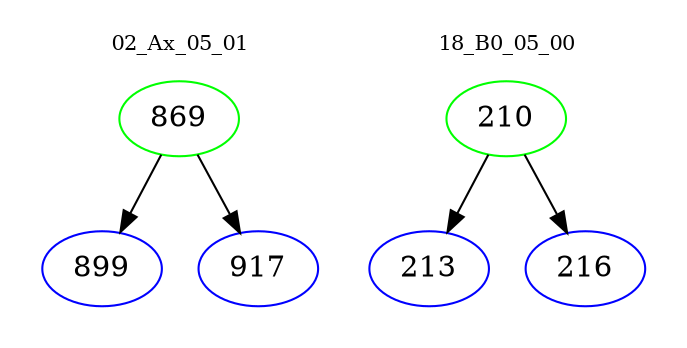 digraph{
subgraph cluster_0 {
color = white
label = "02_Ax_05_01";
fontsize=10;
T0_869 [label="869", color="green"]
T0_869 -> T0_899 [color="black"]
T0_899 [label="899", color="blue"]
T0_869 -> T0_917 [color="black"]
T0_917 [label="917", color="blue"]
}
subgraph cluster_1 {
color = white
label = "18_B0_05_00";
fontsize=10;
T1_210 [label="210", color="green"]
T1_210 -> T1_213 [color="black"]
T1_213 [label="213", color="blue"]
T1_210 -> T1_216 [color="black"]
T1_216 [label="216", color="blue"]
}
}
